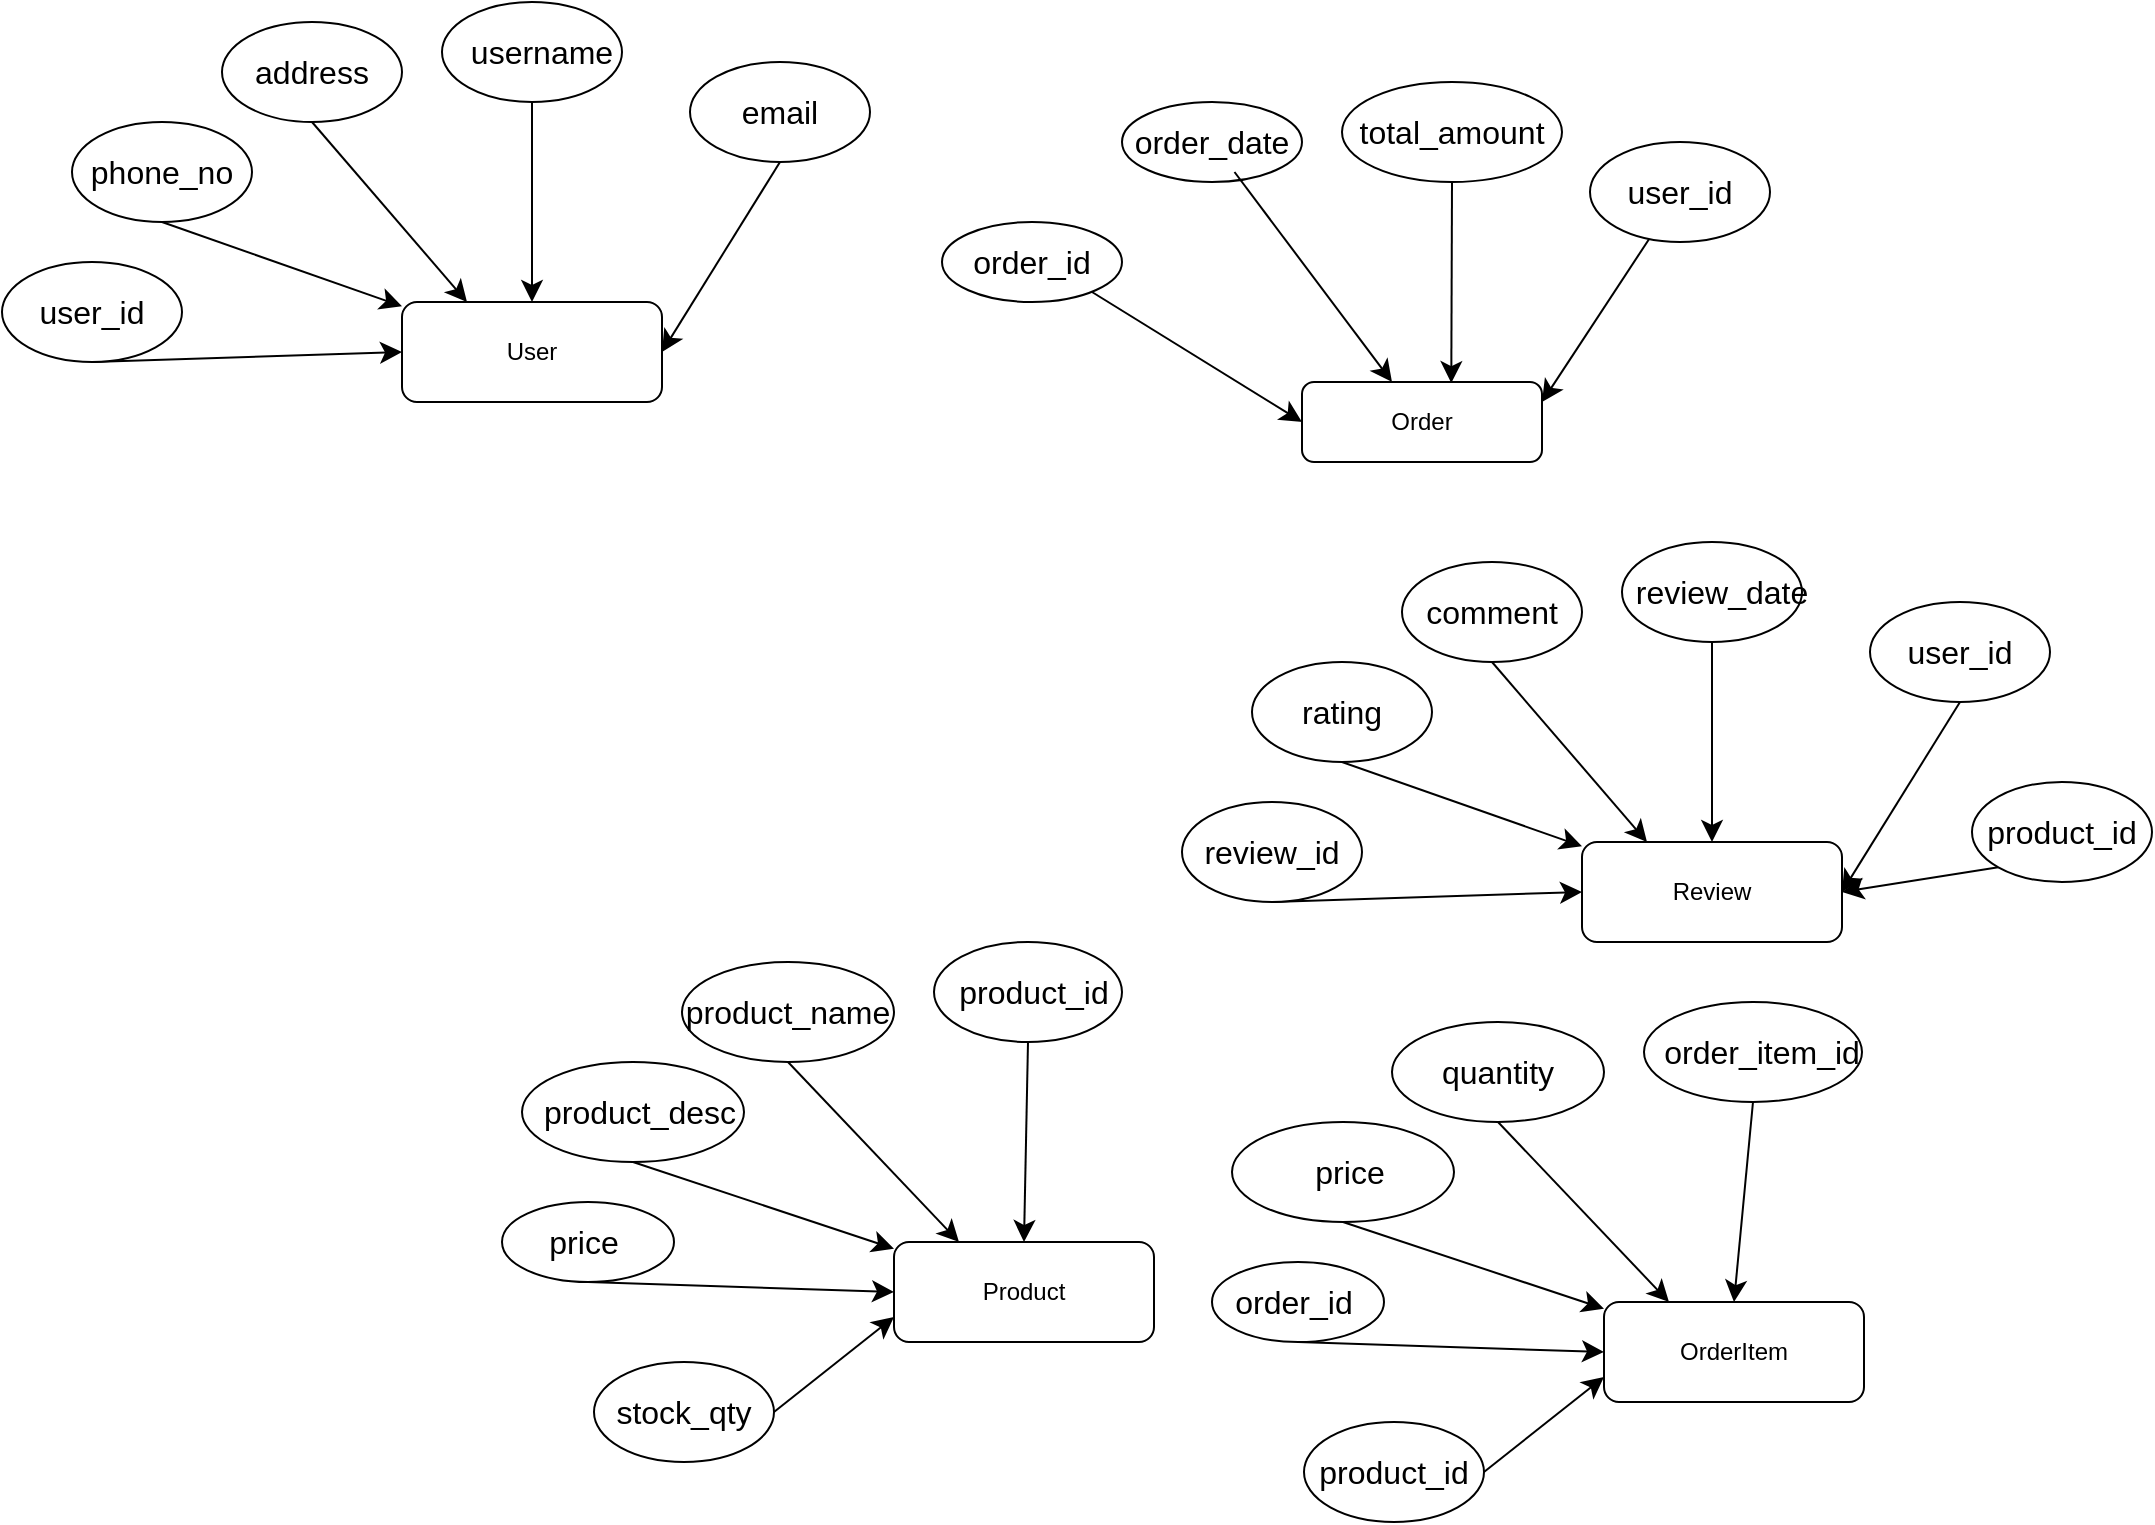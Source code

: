 <mxfile version="24.4.8" type="github">
  <diagram id="C5RBs43oDa-KdzZeNtuy" name="Page-1">
    <mxGraphModel dx="855" dy="1072" grid="1" gridSize="10" guides="1" tooltips="1" connect="1" arrows="1" fold="1" page="1" pageScale="1" pageWidth="827" pageHeight="1169" math="0" shadow="0">
      <root>
        <mxCell id="WIyWlLk6GJQsqaUBKTNV-0" />
        <mxCell id="WIyWlLk6GJQsqaUBKTNV-1" parent="WIyWlLk6GJQsqaUBKTNV-0" />
        <mxCell id="Ey64inOWy0BKPsAIOaYD-73" style="edgeStyle=none;curved=1;rounded=0;orthogonalLoop=1;jettySize=auto;html=1;exitX=0;exitY=1;exitDx=0;exitDy=0;entryX=1;entryY=0.5;entryDx=0;entryDy=0;fontSize=12;startSize=8;endSize=8;" edge="1" parent="WIyWlLk6GJQsqaUBKTNV-1" source="Ey64inOWy0BKPsAIOaYD-72" target="Ey64inOWy0BKPsAIOaYD-55">
          <mxGeometry relative="1" as="geometry" />
        </mxCell>
        <mxCell id="Ey64inOWy0BKPsAIOaYD-72" value="" style="ellipse;whiteSpace=wrap;html=1;" vertex="1" parent="WIyWlLk6GJQsqaUBKTNV-1">
          <mxGeometry x="1055" y="400" width="90" height="50" as="geometry" />
        </mxCell>
        <mxCell id="Ey64inOWy0BKPsAIOaYD-46" value="" style="ellipse;whiteSpace=wrap;html=1;" vertex="1" parent="WIyWlLk6GJQsqaUBKTNV-1">
          <mxGeometry x="540" y="120" width="90" height="40" as="geometry" />
        </mxCell>
        <mxCell id="WIyWlLk6GJQsqaUBKTNV-3" value="User" style="rounded=1;whiteSpace=wrap;html=1;fontSize=12;glass=0;strokeWidth=1;shadow=0;" parent="WIyWlLk6GJQsqaUBKTNV-1" vertex="1">
          <mxGeometry x="270" y="160" width="130" height="50" as="geometry" />
        </mxCell>
        <mxCell id="WIyWlLk6GJQsqaUBKTNV-7" value="Order" style="rounded=1;whiteSpace=wrap;html=1;fontSize=12;glass=0;strokeWidth=1;shadow=0;" parent="WIyWlLk6GJQsqaUBKTNV-1" vertex="1">
          <mxGeometry x="720" y="200" width="120" height="40" as="geometry" />
        </mxCell>
        <mxCell id="Ey64inOWy0BKPsAIOaYD-27" style="edgeStyle=none;curved=1;rounded=0;orthogonalLoop=1;jettySize=auto;html=1;exitX=0.5;exitY=1;exitDx=0;exitDy=0;entryX=0;entryY=0.5;entryDx=0;entryDy=0;fontSize=12;startSize=8;endSize=8;" edge="1" parent="WIyWlLk6GJQsqaUBKTNV-1" source="Ey64inOWy0BKPsAIOaYD-7" target="WIyWlLk6GJQsqaUBKTNV-3">
          <mxGeometry relative="1" as="geometry" />
        </mxCell>
        <mxCell id="Ey64inOWy0BKPsAIOaYD-7" value="" style="ellipse;whiteSpace=wrap;html=1;" vertex="1" parent="WIyWlLk6GJQsqaUBKTNV-1">
          <mxGeometry x="70" y="140" width="90" height="50" as="geometry" />
        </mxCell>
        <mxCell id="Ey64inOWy0BKPsAIOaYD-8" value="user_id" style="text;html=1;align=center;verticalAlign=middle;whiteSpace=wrap;rounded=0;fontSize=16;" vertex="1" parent="WIyWlLk6GJQsqaUBKTNV-1">
          <mxGeometry x="85" y="150" width="60" height="30" as="geometry" />
        </mxCell>
        <mxCell id="Ey64inOWy0BKPsAIOaYD-22" style="edgeStyle=none;curved=1;rounded=0;orthogonalLoop=1;jettySize=auto;html=1;exitX=0.5;exitY=1;exitDx=0;exitDy=0;entryX=0.5;entryY=0;entryDx=0;entryDy=0;fontSize=12;startSize=8;endSize=8;" edge="1" parent="WIyWlLk6GJQsqaUBKTNV-1" source="Ey64inOWy0BKPsAIOaYD-10" target="WIyWlLk6GJQsqaUBKTNV-3">
          <mxGeometry relative="1" as="geometry" />
        </mxCell>
        <mxCell id="Ey64inOWy0BKPsAIOaYD-10" value="" style="ellipse;whiteSpace=wrap;html=1;" vertex="1" parent="WIyWlLk6GJQsqaUBKTNV-1">
          <mxGeometry x="290" y="10" width="90" height="50" as="geometry" />
        </mxCell>
        <mxCell id="Ey64inOWy0BKPsAIOaYD-11" value="username" style="text;html=1;align=center;verticalAlign=middle;whiteSpace=wrap;rounded=0;fontSize=16;" vertex="1" parent="WIyWlLk6GJQsqaUBKTNV-1">
          <mxGeometry x="310" y="20" width="60" height="30" as="geometry" />
        </mxCell>
        <mxCell id="Ey64inOWy0BKPsAIOaYD-23" style="edgeStyle=none;curved=1;rounded=0;orthogonalLoop=1;jettySize=auto;html=1;exitX=0.5;exitY=1;exitDx=0;exitDy=0;entryX=1;entryY=0.5;entryDx=0;entryDy=0;fontSize=12;startSize=8;endSize=8;" edge="1" parent="WIyWlLk6GJQsqaUBKTNV-1" source="Ey64inOWy0BKPsAIOaYD-12" target="WIyWlLk6GJQsqaUBKTNV-3">
          <mxGeometry relative="1" as="geometry" />
        </mxCell>
        <mxCell id="Ey64inOWy0BKPsAIOaYD-12" value="" style="ellipse;whiteSpace=wrap;html=1;" vertex="1" parent="WIyWlLk6GJQsqaUBKTNV-1">
          <mxGeometry x="414" y="40" width="90" height="50" as="geometry" />
        </mxCell>
        <mxCell id="Ey64inOWy0BKPsAIOaYD-13" value="email" style="text;html=1;align=center;verticalAlign=middle;whiteSpace=wrap;rounded=0;fontSize=16;" vertex="1" parent="WIyWlLk6GJQsqaUBKTNV-1">
          <mxGeometry x="429" y="50" width="60" height="30" as="geometry" />
        </mxCell>
        <mxCell id="Ey64inOWy0BKPsAIOaYD-26" style="edgeStyle=none;curved=1;rounded=0;orthogonalLoop=1;jettySize=auto;html=1;exitX=0.5;exitY=1;exitDx=0;exitDy=0;fontSize=12;startSize=8;endSize=8;" edge="1" parent="WIyWlLk6GJQsqaUBKTNV-1" source="Ey64inOWy0BKPsAIOaYD-14" target="WIyWlLk6GJQsqaUBKTNV-3">
          <mxGeometry relative="1" as="geometry" />
        </mxCell>
        <mxCell id="Ey64inOWy0BKPsAIOaYD-14" value="" style="ellipse;whiteSpace=wrap;html=1;" vertex="1" parent="WIyWlLk6GJQsqaUBKTNV-1">
          <mxGeometry x="105" y="70" width="90" height="50" as="geometry" />
        </mxCell>
        <mxCell id="Ey64inOWy0BKPsAIOaYD-15" value="phone_no" style="text;html=1;align=center;verticalAlign=middle;whiteSpace=wrap;rounded=0;fontSize=16;" vertex="1" parent="WIyWlLk6GJQsqaUBKTNV-1">
          <mxGeometry x="120" y="80" width="60" height="30" as="geometry" />
        </mxCell>
        <mxCell id="Ey64inOWy0BKPsAIOaYD-24" style="edgeStyle=none;curved=1;rounded=0;orthogonalLoop=1;jettySize=auto;html=1;exitX=0.5;exitY=1;exitDx=0;exitDy=0;entryX=0.25;entryY=0;entryDx=0;entryDy=0;fontSize=12;startSize=8;endSize=8;" edge="1" parent="WIyWlLk6GJQsqaUBKTNV-1" source="Ey64inOWy0BKPsAIOaYD-16" target="WIyWlLk6GJQsqaUBKTNV-3">
          <mxGeometry relative="1" as="geometry" />
        </mxCell>
        <mxCell id="Ey64inOWy0BKPsAIOaYD-16" value="" style="ellipse;whiteSpace=wrap;html=1;" vertex="1" parent="WIyWlLk6GJQsqaUBKTNV-1">
          <mxGeometry x="180" y="20" width="90" height="50" as="geometry" />
        </mxCell>
        <mxCell id="Ey64inOWy0BKPsAIOaYD-17" value="address" style="text;html=1;align=center;verticalAlign=middle;whiteSpace=wrap;rounded=0;fontSize=16;" vertex="1" parent="WIyWlLk6GJQsqaUBKTNV-1">
          <mxGeometry x="195" y="30" width="60" height="30" as="geometry" />
        </mxCell>
        <mxCell id="Ey64inOWy0BKPsAIOaYD-38" value="" style="ellipse;whiteSpace=wrap;html=1;" vertex="1" parent="WIyWlLk6GJQsqaUBKTNV-1">
          <mxGeometry x="740" y="50" width="110" height="50" as="geometry" />
        </mxCell>
        <mxCell id="Ey64inOWy0BKPsAIOaYD-39" value="total_amount&lt;div&gt;&lt;br&gt;&lt;/div&gt;" style="text;html=1;align=center;verticalAlign=middle;whiteSpace=wrap;rounded=0;fontSize=16;" vertex="1" parent="WIyWlLk6GJQsqaUBKTNV-1">
          <mxGeometry x="750" y="70" width="90" height="30" as="geometry" />
        </mxCell>
        <mxCell id="Ey64inOWy0BKPsAIOaYD-54" style="edgeStyle=none;curved=1;rounded=0;orthogonalLoop=1;jettySize=auto;html=1;entryX=1;entryY=0.25;entryDx=0;entryDy=0;fontSize=12;startSize=8;endSize=8;" edge="1" parent="WIyWlLk6GJQsqaUBKTNV-1" source="Ey64inOWy0BKPsAIOaYD-40" target="WIyWlLk6GJQsqaUBKTNV-7">
          <mxGeometry relative="1" as="geometry" />
        </mxCell>
        <mxCell id="Ey64inOWy0BKPsAIOaYD-40" value="" style="ellipse;whiteSpace=wrap;html=1;" vertex="1" parent="WIyWlLk6GJQsqaUBKTNV-1">
          <mxGeometry x="864" y="80" width="90" height="50" as="geometry" />
        </mxCell>
        <mxCell id="Ey64inOWy0BKPsAIOaYD-41" value="user_id" style="text;html=1;align=center;verticalAlign=middle;whiteSpace=wrap;rounded=0;fontSize=16;" vertex="1" parent="WIyWlLk6GJQsqaUBKTNV-1">
          <mxGeometry x="879" y="90" width="60" height="30" as="geometry" />
        </mxCell>
        <mxCell id="Ey64inOWy0BKPsAIOaYD-51" style="edgeStyle=none;curved=1;rounded=0;orthogonalLoop=1;jettySize=auto;html=1;exitX=1;exitY=1;exitDx=0;exitDy=0;entryX=0;entryY=0.5;entryDx=0;entryDy=0;fontSize=12;startSize=8;endSize=8;" edge="1" parent="WIyWlLk6GJQsqaUBKTNV-1" source="Ey64inOWy0BKPsAIOaYD-42" target="WIyWlLk6GJQsqaUBKTNV-7">
          <mxGeometry relative="1" as="geometry" />
        </mxCell>
        <mxCell id="Ey64inOWy0BKPsAIOaYD-42" value="order_id" style="text;html=1;align=center;verticalAlign=middle;whiteSpace=wrap;rounded=0;fontSize=16;" vertex="1" parent="WIyWlLk6GJQsqaUBKTNV-1">
          <mxGeometry x="555" y="125" width="60" height="30" as="geometry" />
        </mxCell>
        <mxCell id="Ey64inOWy0BKPsAIOaYD-43" value="" style="ellipse;whiteSpace=wrap;html=1;" vertex="1" parent="WIyWlLk6GJQsqaUBKTNV-1">
          <mxGeometry x="630" y="60" width="90" height="40" as="geometry" />
        </mxCell>
        <mxCell id="Ey64inOWy0BKPsAIOaYD-52" style="edgeStyle=none;curved=1;rounded=0;orthogonalLoop=1;jettySize=auto;html=1;fontSize=12;startSize=8;endSize=8;" edge="1" parent="WIyWlLk6GJQsqaUBKTNV-1" source="Ey64inOWy0BKPsAIOaYD-44" target="WIyWlLk6GJQsqaUBKTNV-7">
          <mxGeometry relative="1" as="geometry" />
        </mxCell>
        <mxCell id="Ey64inOWy0BKPsAIOaYD-44" value="order_date" style="text;html=1;align=center;verticalAlign=middle;whiteSpace=wrap;rounded=0;fontSize=16;" vertex="1" parent="WIyWlLk6GJQsqaUBKTNV-1">
          <mxGeometry x="645" y="65" width="60" height="30" as="geometry" />
        </mxCell>
        <mxCell id="Ey64inOWy0BKPsAIOaYD-53" style="edgeStyle=none;curved=1;rounded=0;orthogonalLoop=1;jettySize=auto;html=1;exitX=0.5;exitY=1;exitDx=0;exitDy=0;entryX=0.622;entryY=0.014;entryDx=0;entryDy=0;entryPerimeter=0;fontSize=12;startSize=8;endSize=8;" edge="1" parent="WIyWlLk6GJQsqaUBKTNV-1" source="Ey64inOWy0BKPsAIOaYD-39" target="WIyWlLk6GJQsqaUBKTNV-7">
          <mxGeometry relative="1" as="geometry" />
        </mxCell>
        <mxCell id="Ey64inOWy0BKPsAIOaYD-55" value="Review" style="rounded=1;whiteSpace=wrap;html=1;fontSize=12;glass=0;strokeWidth=1;shadow=0;" vertex="1" parent="WIyWlLk6GJQsqaUBKTNV-1">
          <mxGeometry x="860" y="430" width="130" height="50" as="geometry" />
        </mxCell>
        <mxCell id="Ey64inOWy0BKPsAIOaYD-56" style="edgeStyle=none;curved=1;rounded=0;orthogonalLoop=1;jettySize=auto;html=1;exitX=0.5;exitY=1;exitDx=0;exitDy=0;entryX=0;entryY=0.5;entryDx=0;entryDy=0;fontSize=12;startSize=8;endSize=8;" edge="1" parent="WIyWlLk6GJQsqaUBKTNV-1" source="Ey64inOWy0BKPsAIOaYD-57" target="Ey64inOWy0BKPsAIOaYD-55">
          <mxGeometry relative="1" as="geometry" />
        </mxCell>
        <mxCell id="Ey64inOWy0BKPsAIOaYD-57" value="" style="ellipse;whiteSpace=wrap;html=1;" vertex="1" parent="WIyWlLk6GJQsqaUBKTNV-1">
          <mxGeometry x="660" y="410" width="90" height="50" as="geometry" />
        </mxCell>
        <mxCell id="Ey64inOWy0BKPsAIOaYD-58" value="review_id" style="text;html=1;align=center;verticalAlign=middle;whiteSpace=wrap;rounded=0;fontSize=16;" vertex="1" parent="WIyWlLk6GJQsqaUBKTNV-1">
          <mxGeometry x="675" y="420" width="60" height="30" as="geometry" />
        </mxCell>
        <mxCell id="Ey64inOWy0BKPsAIOaYD-59" style="edgeStyle=none;curved=1;rounded=0;orthogonalLoop=1;jettySize=auto;html=1;exitX=0.5;exitY=1;exitDx=0;exitDy=0;entryX=0.5;entryY=0;entryDx=0;entryDy=0;fontSize=12;startSize=8;endSize=8;" edge="1" parent="WIyWlLk6GJQsqaUBKTNV-1" source="Ey64inOWy0BKPsAIOaYD-60" target="Ey64inOWy0BKPsAIOaYD-55">
          <mxGeometry relative="1" as="geometry" />
        </mxCell>
        <mxCell id="Ey64inOWy0BKPsAIOaYD-60" value="" style="ellipse;whiteSpace=wrap;html=1;" vertex="1" parent="WIyWlLk6GJQsqaUBKTNV-1">
          <mxGeometry x="880" y="280" width="90" height="50" as="geometry" />
        </mxCell>
        <mxCell id="Ey64inOWy0BKPsAIOaYD-61" value="review_date" style="text;html=1;align=center;verticalAlign=middle;whiteSpace=wrap;rounded=0;fontSize=16;" vertex="1" parent="WIyWlLk6GJQsqaUBKTNV-1">
          <mxGeometry x="900" y="290" width="60" height="30" as="geometry" />
        </mxCell>
        <mxCell id="Ey64inOWy0BKPsAIOaYD-62" style="edgeStyle=none;curved=1;rounded=0;orthogonalLoop=1;jettySize=auto;html=1;exitX=0.5;exitY=1;exitDx=0;exitDy=0;entryX=1;entryY=0.5;entryDx=0;entryDy=0;fontSize=12;startSize=8;endSize=8;" edge="1" parent="WIyWlLk6GJQsqaUBKTNV-1" source="Ey64inOWy0BKPsAIOaYD-63" target="Ey64inOWy0BKPsAIOaYD-55">
          <mxGeometry relative="1" as="geometry" />
        </mxCell>
        <mxCell id="Ey64inOWy0BKPsAIOaYD-63" value="" style="ellipse;whiteSpace=wrap;html=1;" vertex="1" parent="WIyWlLk6GJQsqaUBKTNV-1">
          <mxGeometry x="1004" y="310" width="90" height="50" as="geometry" />
        </mxCell>
        <mxCell id="Ey64inOWy0BKPsAIOaYD-64" value="user_id" style="text;html=1;align=center;verticalAlign=middle;whiteSpace=wrap;rounded=0;fontSize=16;" vertex="1" parent="WIyWlLk6GJQsqaUBKTNV-1">
          <mxGeometry x="1019" y="320" width="60" height="30" as="geometry" />
        </mxCell>
        <mxCell id="Ey64inOWy0BKPsAIOaYD-65" style="edgeStyle=none;curved=1;rounded=0;orthogonalLoop=1;jettySize=auto;html=1;exitX=0.5;exitY=1;exitDx=0;exitDy=0;fontSize=12;startSize=8;endSize=8;" edge="1" parent="WIyWlLk6GJQsqaUBKTNV-1" source="Ey64inOWy0BKPsAIOaYD-66" target="Ey64inOWy0BKPsAIOaYD-55">
          <mxGeometry relative="1" as="geometry" />
        </mxCell>
        <mxCell id="Ey64inOWy0BKPsAIOaYD-66" value="" style="ellipse;whiteSpace=wrap;html=1;" vertex="1" parent="WIyWlLk6GJQsqaUBKTNV-1">
          <mxGeometry x="695" y="340" width="90" height="50" as="geometry" />
        </mxCell>
        <mxCell id="Ey64inOWy0BKPsAIOaYD-67" value="rating" style="text;html=1;align=center;verticalAlign=middle;whiteSpace=wrap;rounded=0;fontSize=16;" vertex="1" parent="WIyWlLk6GJQsqaUBKTNV-1">
          <mxGeometry x="710" y="350" width="60" height="30" as="geometry" />
        </mxCell>
        <mxCell id="Ey64inOWy0BKPsAIOaYD-68" style="edgeStyle=none;curved=1;rounded=0;orthogonalLoop=1;jettySize=auto;html=1;exitX=0.5;exitY=1;exitDx=0;exitDy=0;entryX=0.25;entryY=0;entryDx=0;entryDy=0;fontSize=12;startSize=8;endSize=8;" edge="1" parent="WIyWlLk6GJQsqaUBKTNV-1" source="Ey64inOWy0BKPsAIOaYD-69" target="Ey64inOWy0BKPsAIOaYD-55">
          <mxGeometry relative="1" as="geometry" />
        </mxCell>
        <mxCell id="Ey64inOWy0BKPsAIOaYD-69" value="" style="ellipse;whiteSpace=wrap;html=1;" vertex="1" parent="WIyWlLk6GJQsqaUBKTNV-1">
          <mxGeometry x="770" y="290" width="90" height="50" as="geometry" />
        </mxCell>
        <mxCell id="Ey64inOWy0BKPsAIOaYD-70" value="comment" style="text;html=1;align=center;verticalAlign=middle;whiteSpace=wrap;rounded=0;fontSize=16;" vertex="1" parent="WIyWlLk6GJQsqaUBKTNV-1">
          <mxGeometry x="785" y="300" width="60" height="30" as="geometry" />
        </mxCell>
        <mxCell id="Ey64inOWy0BKPsAIOaYD-71" value="product_id" style="text;html=1;align=center;verticalAlign=middle;whiteSpace=wrap;rounded=0;fontSize=16;" vertex="1" parent="WIyWlLk6GJQsqaUBKTNV-1">
          <mxGeometry x="1070" y="410" width="60" height="30" as="geometry" />
        </mxCell>
        <mxCell id="Ey64inOWy0BKPsAIOaYD-74" value="Product" style="rounded=1;whiteSpace=wrap;html=1;fontSize=12;glass=0;strokeWidth=1;shadow=0;" vertex="1" parent="WIyWlLk6GJQsqaUBKTNV-1">
          <mxGeometry x="516" y="630" width="130" height="50" as="geometry" />
        </mxCell>
        <mxCell id="Ey64inOWy0BKPsAIOaYD-75" style="edgeStyle=none;curved=1;rounded=0;orthogonalLoop=1;jettySize=auto;html=1;exitX=0.5;exitY=1;exitDx=0;exitDy=0;entryX=0;entryY=0.5;entryDx=0;entryDy=0;fontSize=12;startSize=8;endSize=8;" edge="1" parent="WIyWlLk6GJQsqaUBKTNV-1" source="Ey64inOWy0BKPsAIOaYD-76" target="Ey64inOWy0BKPsAIOaYD-74">
          <mxGeometry relative="1" as="geometry" />
        </mxCell>
        <mxCell id="Ey64inOWy0BKPsAIOaYD-76" value="" style="ellipse;whiteSpace=wrap;html=1;" vertex="1" parent="WIyWlLk6GJQsqaUBKTNV-1">
          <mxGeometry x="320" y="610" width="86" height="40" as="geometry" />
        </mxCell>
        <mxCell id="Ey64inOWy0BKPsAIOaYD-77" value="price" style="text;html=1;align=center;verticalAlign=middle;whiteSpace=wrap;rounded=0;fontSize=16;" vertex="1" parent="WIyWlLk6GJQsqaUBKTNV-1">
          <mxGeometry x="331" y="620" width="60" height="20" as="geometry" />
        </mxCell>
        <mxCell id="Ey64inOWy0BKPsAIOaYD-78" style="edgeStyle=none;curved=1;rounded=0;orthogonalLoop=1;jettySize=auto;html=1;exitX=0.5;exitY=1;exitDx=0;exitDy=0;entryX=0.5;entryY=0;entryDx=0;entryDy=0;fontSize=12;startSize=8;endSize=8;" edge="1" parent="WIyWlLk6GJQsqaUBKTNV-1" source="Ey64inOWy0BKPsAIOaYD-79" target="Ey64inOWy0BKPsAIOaYD-74">
          <mxGeometry relative="1" as="geometry" />
        </mxCell>
        <mxCell id="Ey64inOWy0BKPsAIOaYD-79" value="" style="ellipse;whiteSpace=wrap;html=1;" vertex="1" parent="WIyWlLk6GJQsqaUBKTNV-1">
          <mxGeometry x="536" y="480" width="94" height="50" as="geometry" />
        </mxCell>
        <mxCell id="Ey64inOWy0BKPsAIOaYD-80" value="product_id" style="text;html=1;align=center;verticalAlign=middle;whiteSpace=wrap;rounded=0;fontSize=16;" vertex="1" parent="WIyWlLk6GJQsqaUBKTNV-1">
          <mxGeometry x="556" y="490" width="60" height="30" as="geometry" />
        </mxCell>
        <mxCell id="Ey64inOWy0BKPsAIOaYD-82" style="edgeStyle=none;curved=1;rounded=0;orthogonalLoop=1;jettySize=auto;html=1;exitX=0.5;exitY=1;exitDx=0;exitDy=0;fontSize=12;startSize=8;endSize=8;" edge="1" parent="WIyWlLk6GJQsqaUBKTNV-1" source="Ey64inOWy0BKPsAIOaYD-83" target="Ey64inOWy0BKPsAIOaYD-74">
          <mxGeometry relative="1" as="geometry" />
        </mxCell>
        <mxCell id="Ey64inOWy0BKPsAIOaYD-83" value="" style="ellipse;whiteSpace=wrap;html=1;" vertex="1" parent="WIyWlLk6GJQsqaUBKTNV-1">
          <mxGeometry x="330" y="540" width="111" height="50" as="geometry" />
        </mxCell>
        <mxCell id="Ey64inOWy0BKPsAIOaYD-84" value="product_desc" style="text;html=1;align=center;verticalAlign=middle;whiteSpace=wrap;rounded=0;fontSize=16;" vertex="1" parent="WIyWlLk6GJQsqaUBKTNV-1">
          <mxGeometry x="366" y="550" width="46" height="30" as="geometry" />
        </mxCell>
        <mxCell id="Ey64inOWy0BKPsAIOaYD-85" style="edgeStyle=none;curved=1;rounded=0;orthogonalLoop=1;jettySize=auto;html=1;exitX=0.5;exitY=1;exitDx=0;exitDy=0;entryX=0.25;entryY=0;entryDx=0;entryDy=0;fontSize=12;startSize=8;endSize=8;" edge="1" parent="WIyWlLk6GJQsqaUBKTNV-1" source="Ey64inOWy0BKPsAIOaYD-86" target="Ey64inOWy0BKPsAIOaYD-74">
          <mxGeometry relative="1" as="geometry" />
        </mxCell>
        <mxCell id="Ey64inOWy0BKPsAIOaYD-86" value="" style="ellipse;whiteSpace=wrap;html=1;" vertex="1" parent="WIyWlLk6GJQsqaUBKTNV-1">
          <mxGeometry x="410" y="490" width="106" height="50" as="geometry" />
        </mxCell>
        <mxCell id="Ey64inOWy0BKPsAIOaYD-87" value="product_name" style="text;html=1;align=center;verticalAlign=middle;whiteSpace=wrap;rounded=0;fontSize=16;" vertex="1" parent="WIyWlLk6GJQsqaUBKTNV-1">
          <mxGeometry x="433" y="500" width="60" height="30" as="geometry" />
        </mxCell>
        <mxCell id="Ey64inOWy0BKPsAIOaYD-91" style="edgeStyle=none;curved=1;rounded=0;orthogonalLoop=1;jettySize=auto;html=1;exitX=1;exitY=0.5;exitDx=0;exitDy=0;entryX=0;entryY=0.75;entryDx=0;entryDy=0;fontSize=12;startSize=8;endSize=8;" edge="1" parent="WIyWlLk6GJQsqaUBKTNV-1" source="Ey64inOWy0BKPsAIOaYD-88" target="Ey64inOWy0BKPsAIOaYD-74">
          <mxGeometry relative="1" as="geometry" />
        </mxCell>
        <mxCell id="Ey64inOWy0BKPsAIOaYD-88" value="" style="ellipse;whiteSpace=wrap;html=1;" vertex="1" parent="WIyWlLk6GJQsqaUBKTNV-1">
          <mxGeometry x="366" y="690" width="90" height="50" as="geometry" />
        </mxCell>
        <mxCell id="Ey64inOWy0BKPsAIOaYD-89" value="stock_qty" style="text;html=1;align=center;verticalAlign=middle;whiteSpace=wrap;rounded=0;fontSize=16;" vertex="1" parent="WIyWlLk6GJQsqaUBKTNV-1">
          <mxGeometry x="381" y="700" width="60" height="30" as="geometry" />
        </mxCell>
        <mxCell id="Ey64inOWy0BKPsAIOaYD-92" value="OrderItem" style="rounded=1;whiteSpace=wrap;html=1;fontSize=12;glass=0;strokeWidth=1;shadow=0;" vertex="1" parent="WIyWlLk6GJQsqaUBKTNV-1">
          <mxGeometry x="871" y="660" width="130" height="50" as="geometry" />
        </mxCell>
        <mxCell id="Ey64inOWy0BKPsAIOaYD-93" style="edgeStyle=none;curved=1;rounded=0;orthogonalLoop=1;jettySize=auto;html=1;exitX=0.5;exitY=1;exitDx=0;exitDy=0;entryX=0;entryY=0.5;entryDx=0;entryDy=0;fontSize=12;startSize=8;endSize=8;" edge="1" parent="WIyWlLk6GJQsqaUBKTNV-1" source="Ey64inOWy0BKPsAIOaYD-94" target="Ey64inOWy0BKPsAIOaYD-92">
          <mxGeometry relative="1" as="geometry" />
        </mxCell>
        <mxCell id="Ey64inOWy0BKPsAIOaYD-94" value="" style="ellipse;whiteSpace=wrap;html=1;" vertex="1" parent="WIyWlLk6GJQsqaUBKTNV-1">
          <mxGeometry x="675" y="640" width="86" height="40" as="geometry" />
        </mxCell>
        <mxCell id="Ey64inOWy0BKPsAIOaYD-95" value="order_id" style="text;html=1;align=center;verticalAlign=middle;whiteSpace=wrap;rounded=0;fontSize=16;" vertex="1" parent="WIyWlLk6GJQsqaUBKTNV-1">
          <mxGeometry x="686" y="650" width="60" height="20" as="geometry" />
        </mxCell>
        <mxCell id="Ey64inOWy0BKPsAIOaYD-96" style="edgeStyle=none;curved=1;rounded=0;orthogonalLoop=1;jettySize=auto;html=1;exitX=0.5;exitY=1;exitDx=0;exitDy=0;entryX=0.5;entryY=0;entryDx=0;entryDy=0;fontSize=12;startSize=8;endSize=8;" edge="1" parent="WIyWlLk6GJQsqaUBKTNV-1" source="Ey64inOWy0BKPsAIOaYD-97" target="Ey64inOWy0BKPsAIOaYD-92">
          <mxGeometry relative="1" as="geometry" />
        </mxCell>
        <mxCell id="Ey64inOWy0BKPsAIOaYD-97" value="" style="ellipse;whiteSpace=wrap;html=1;" vertex="1" parent="WIyWlLk6GJQsqaUBKTNV-1">
          <mxGeometry x="891" y="510" width="109" height="50" as="geometry" />
        </mxCell>
        <mxCell id="Ey64inOWy0BKPsAIOaYD-98" value="order_item_id" style="text;html=1;align=center;verticalAlign=middle;whiteSpace=wrap;rounded=0;fontSize=16;" vertex="1" parent="WIyWlLk6GJQsqaUBKTNV-1">
          <mxGeometry x="920" y="520" width="60" height="30" as="geometry" />
        </mxCell>
        <mxCell id="Ey64inOWy0BKPsAIOaYD-99" style="edgeStyle=none;curved=1;rounded=0;orthogonalLoop=1;jettySize=auto;html=1;exitX=0.5;exitY=1;exitDx=0;exitDy=0;fontSize=12;startSize=8;endSize=8;" edge="1" parent="WIyWlLk6GJQsqaUBKTNV-1" source="Ey64inOWy0BKPsAIOaYD-100" target="Ey64inOWy0BKPsAIOaYD-92">
          <mxGeometry relative="1" as="geometry" />
        </mxCell>
        <mxCell id="Ey64inOWy0BKPsAIOaYD-100" value="" style="ellipse;whiteSpace=wrap;html=1;" vertex="1" parent="WIyWlLk6GJQsqaUBKTNV-1">
          <mxGeometry x="685" y="570" width="111" height="50" as="geometry" />
        </mxCell>
        <mxCell id="Ey64inOWy0BKPsAIOaYD-101" value="price" style="text;html=1;align=center;verticalAlign=middle;whiteSpace=wrap;rounded=0;fontSize=16;" vertex="1" parent="WIyWlLk6GJQsqaUBKTNV-1">
          <mxGeometry x="721" y="580" width="46" height="30" as="geometry" />
        </mxCell>
        <mxCell id="Ey64inOWy0BKPsAIOaYD-102" style="edgeStyle=none;curved=1;rounded=0;orthogonalLoop=1;jettySize=auto;html=1;exitX=0.5;exitY=1;exitDx=0;exitDy=0;entryX=0.25;entryY=0;entryDx=0;entryDy=0;fontSize=12;startSize=8;endSize=8;" edge="1" parent="WIyWlLk6GJQsqaUBKTNV-1" source="Ey64inOWy0BKPsAIOaYD-103" target="Ey64inOWy0BKPsAIOaYD-92">
          <mxGeometry relative="1" as="geometry" />
        </mxCell>
        <mxCell id="Ey64inOWy0BKPsAIOaYD-103" value="" style="ellipse;whiteSpace=wrap;html=1;" vertex="1" parent="WIyWlLk6GJQsqaUBKTNV-1">
          <mxGeometry x="765" y="520" width="106" height="50" as="geometry" />
        </mxCell>
        <mxCell id="Ey64inOWy0BKPsAIOaYD-104" value="quantity" style="text;html=1;align=center;verticalAlign=middle;whiteSpace=wrap;rounded=0;fontSize=16;" vertex="1" parent="WIyWlLk6GJQsqaUBKTNV-1">
          <mxGeometry x="788" y="530" width="60" height="30" as="geometry" />
        </mxCell>
        <mxCell id="Ey64inOWy0BKPsAIOaYD-105" style="edgeStyle=none;curved=1;rounded=0;orthogonalLoop=1;jettySize=auto;html=1;exitX=1;exitY=0.5;exitDx=0;exitDy=0;entryX=0;entryY=0.75;entryDx=0;entryDy=0;fontSize=12;startSize=8;endSize=8;" edge="1" parent="WIyWlLk6GJQsqaUBKTNV-1" source="Ey64inOWy0BKPsAIOaYD-106" target="Ey64inOWy0BKPsAIOaYD-92">
          <mxGeometry relative="1" as="geometry" />
        </mxCell>
        <mxCell id="Ey64inOWy0BKPsAIOaYD-106" value="" style="ellipse;whiteSpace=wrap;html=1;" vertex="1" parent="WIyWlLk6GJQsqaUBKTNV-1">
          <mxGeometry x="721" y="720" width="90" height="50" as="geometry" />
        </mxCell>
        <mxCell id="Ey64inOWy0BKPsAIOaYD-107" value="product_id" style="text;html=1;align=center;verticalAlign=middle;whiteSpace=wrap;rounded=0;fontSize=16;" vertex="1" parent="WIyWlLk6GJQsqaUBKTNV-1">
          <mxGeometry x="736" y="730" width="60" height="30" as="geometry" />
        </mxCell>
      </root>
    </mxGraphModel>
  </diagram>
</mxfile>
